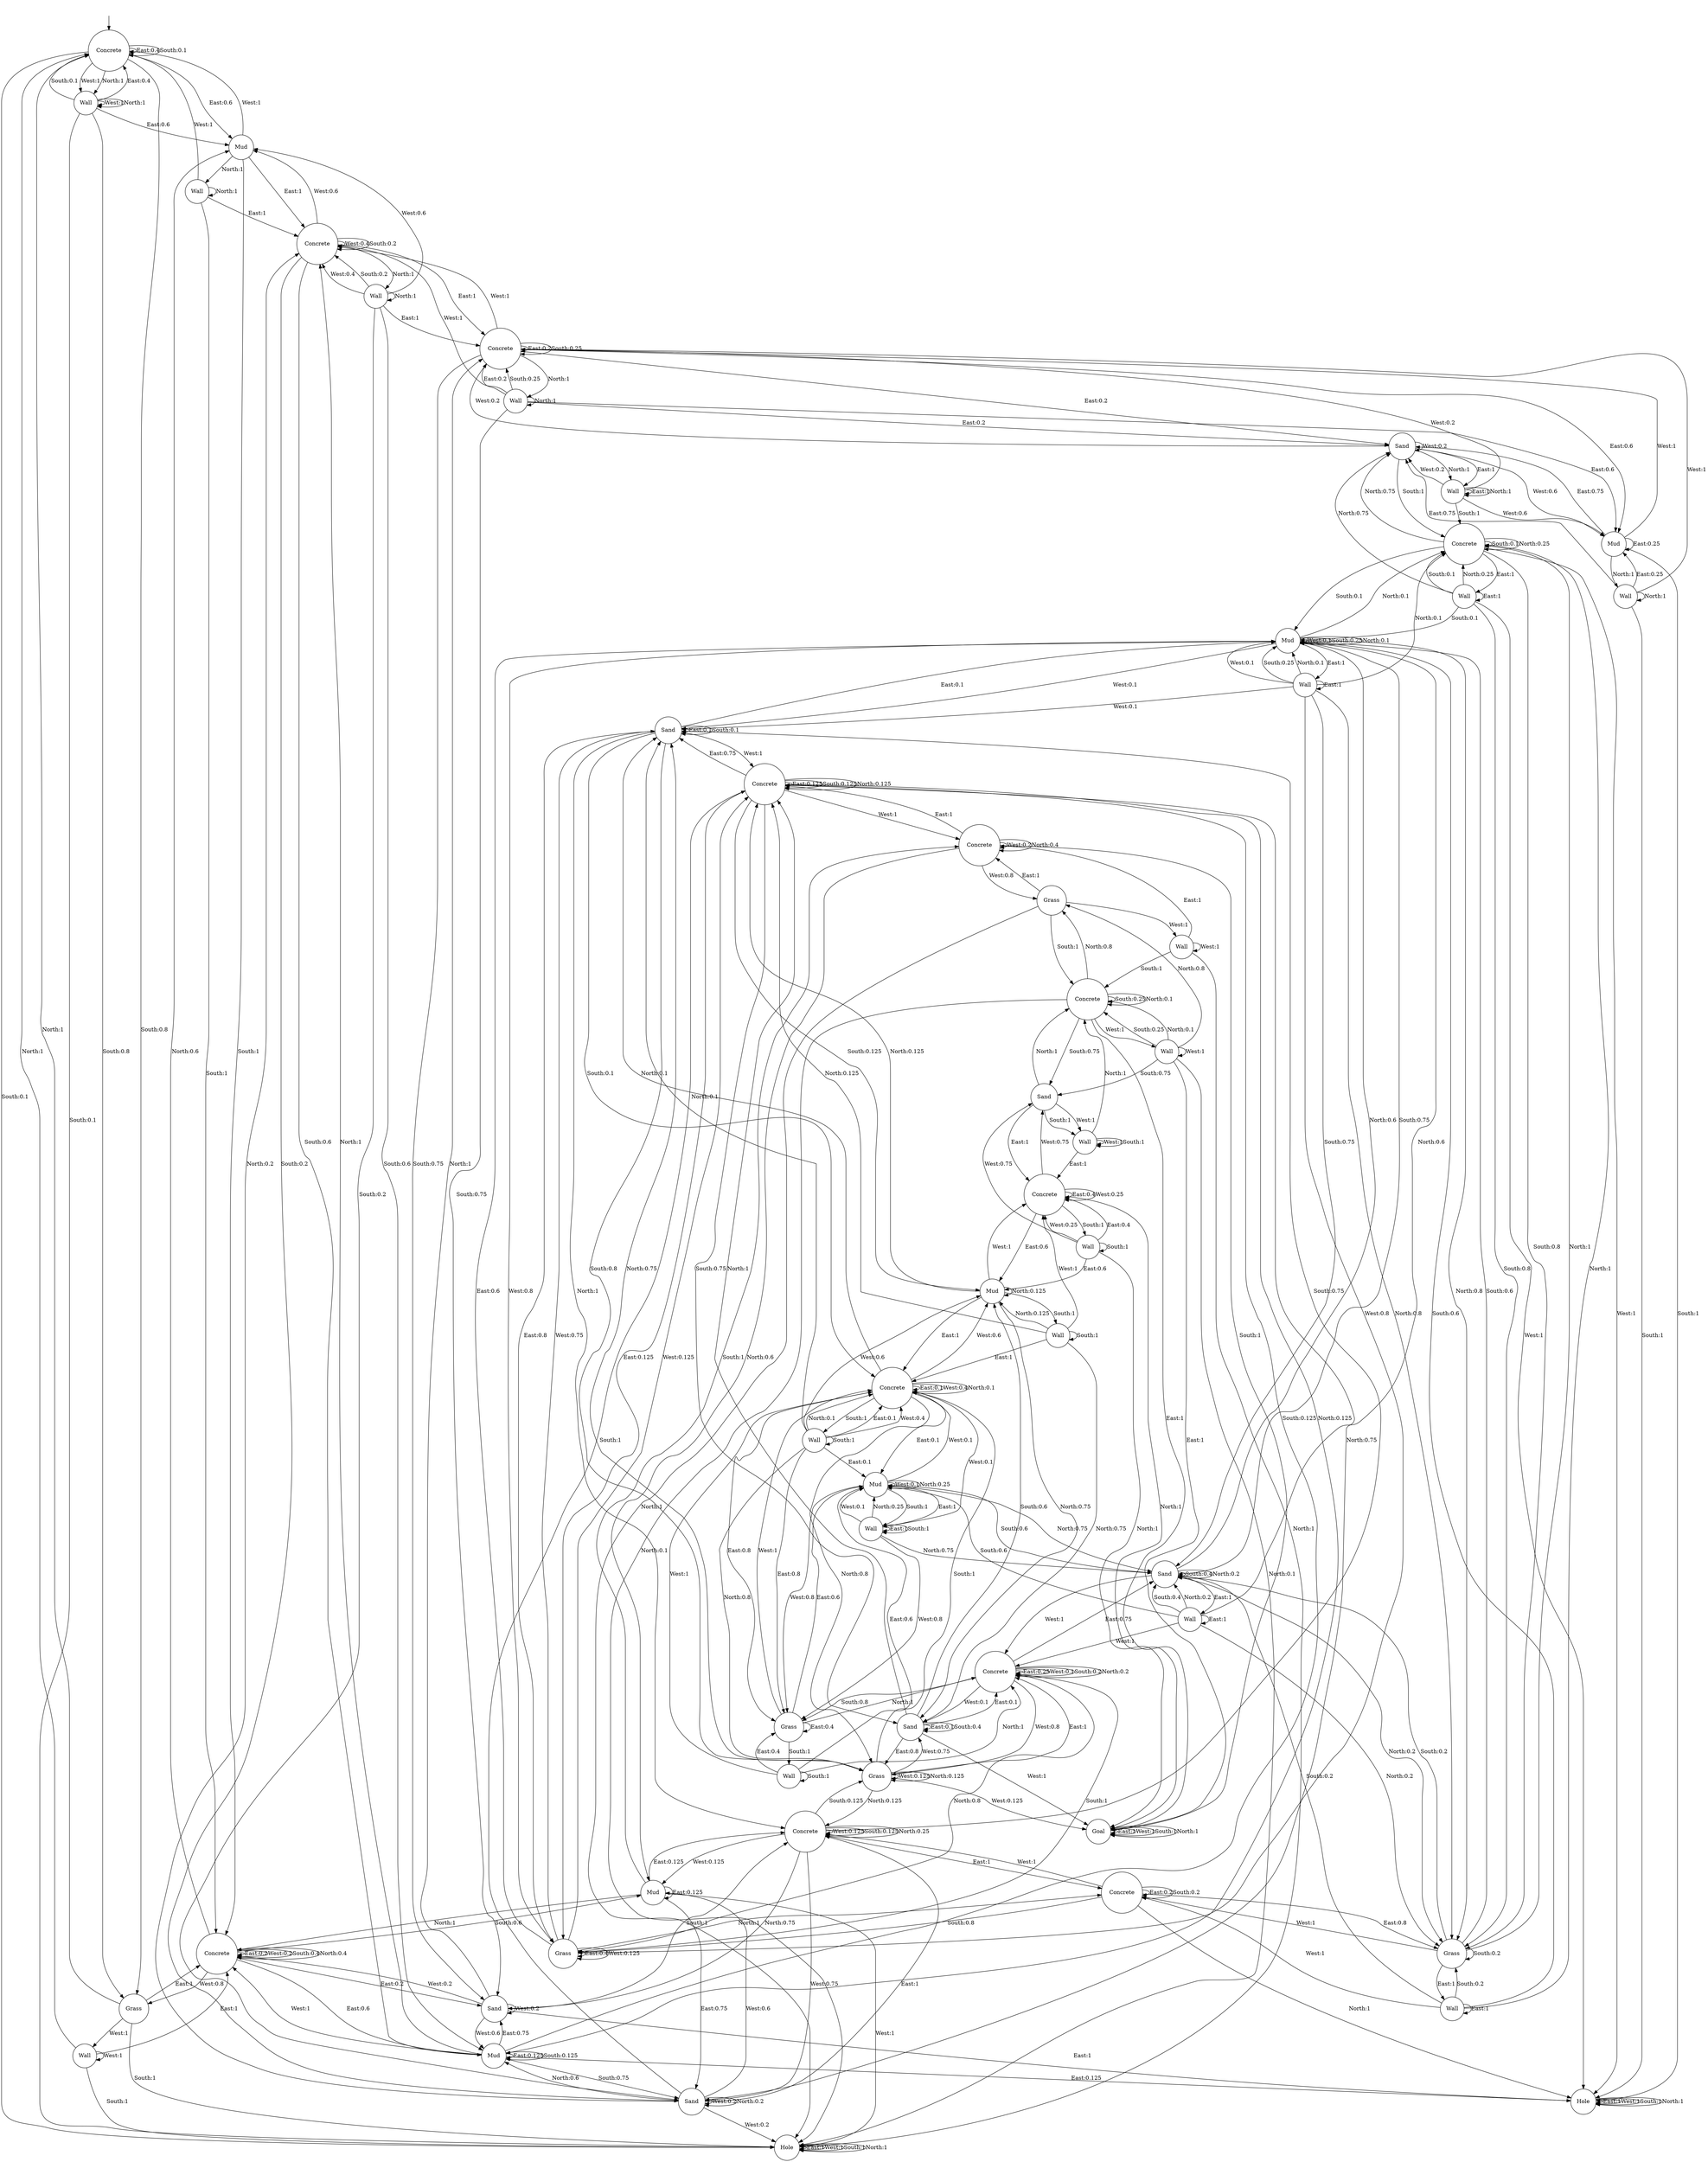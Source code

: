 digraph g {
__start0 [label="" shape="none"];
0 [shape="circle" label="Concrete"];
1 [shape="circle" label="Wall"];
2 [shape="circle" label="Wall"];
3 [shape="circle" label="Grass"];
4 [shape="circle" label="Hole"];
5 [shape="circle" label="Wall"];
6 [shape="circle" label="Grass"];
7 [shape="circle" label="Concrete"];
8 [shape="circle" label="Wall"];
9 [shape="circle" label="Wall"];
10 [shape="circle" label="Sand"];
11 [shape="circle" label="Wall"];
12 [shape="circle" label="Mud"];
13 [shape="circle" label="Concrete"];
14 [shape="circle" label="Mud"];
15 [shape="circle" label="Concrete"];
16 [shape="circle" label="Goal"];
17 [shape="circle" label="Concrete"];
18 [shape="circle" label="Wall"];
19 [shape="circle" label="Concrete"];
20 [shape="circle" label="Wall"];
21 [shape="circle" label="Mud"];
22 [shape="circle" label="Sand"];
23 [shape="circle" label="Concrete"];
24 [shape="circle" label="Sand"];
25 [shape="circle" label="Wall"];
26 [shape="circle" label="Mud"];
27 [shape="circle" label="Concrete"];
28 [shape="circle" label="Wall"];
29 [shape="circle" label="Sand"];
30 [shape="circle" label="Concrete"];
31 [shape="circle" label="Sand"];
32 [shape="circle" label="Grass"];
33 [shape="circle" label="Concrete"];
34 [shape="circle" label="Wall"];
35 [shape="circle" label="Wall"];
36 [shape="circle" label="Mud"];
37 [shape="circle" label="Hole"];
38 [shape="circle" label="Concrete"];
39 [shape="circle" label="Grass"];
40 [shape="circle" label="Concrete"];
41 [shape="circle" label="Wall"];
42 [shape="circle" label="Grass"];
43 [shape="circle" label="Wall"];
44 [shape="circle" label="Sand"];
45 [shape="circle" label="Concrete"];
46 [shape="circle" label="Wall"];
47 [shape="circle" label="Wall"];
48 [shape="circle" label="Grass"];
49 [shape="circle" label="Wall"];
50 [shape="circle" label="Mud"];
51 [shape="circle" label="Wall"];
52 [shape="circle" label="Sand"];
53 [shape="circle" label="Wall"];
54 [shape="circle" label="Mud"];
0 -> 0 [label="East:0.4"];
0 -> 12 [label="East:0.6"];
0 -> 1 [label="West:1"];
0 -> 0 [label="South:0.1"];
0 -> 3 [label="South:0.8"];
0 -> 4 [label="South:0.1"];
0 -> 1 [label="North:1"];
1 -> 0 [label="East:0.4"];
1 -> 12 [label="East:0.6"];
1 -> 1 [label="West:1"];
1 -> 0 [label="South:0.1"];
1 -> 3 [label="South:0.8"];
1 -> 4 [label="South:0.1"];
1 -> 1 [label="North:1"];
2 -> 13 [label="East:1"];
2 -> 2 [label="West:1"];
2 -> 4 [label="South:1"];
2 -> 0 [label="North:1"];
3 -> 13 [label="East:1"];
3 -> 2 [label="West:1"];
3 -> 4 [label="South:1"];
3 -> 0 [label="North:1"];
4 -> 4 [label="East:1"];
4 -> 4 [label="West:1"];
4 -> 4 [label="South:1"];
4 -> 4 [label="North:1"];
5 -> 15 [label="East:1"];
5 -> 5 [label="West:1"];
5 -> 7 [label="South:1"];
5 -> 4 [label="North:1"];
6 -> 15 [label="East:1"];
6 -> 5 [label="West:1"];
6 -> 7 [label="South:1"];
6 -> 4 [label="North:1"];
7 -> 16 [label="East:1"];
7 -> 8 [label="West:1"];
7 -> 7 [label="South:0.25"];
7 -> 10 [label="South:0.75"];
7 -> 4 [label="North:0.1"];
7 -> 6 [label="North:0.8"];
7 -> 7 [label="North:0.1"];
8 -> 16 [label="East:1"];
8 -> 8 [label="West:1"];
8 -> 7 [label="South:0.25"];
8 -> 10 [label="South:0.75"];
8 -> 4 [label="North:0.1"];
8 -> 6 [label="North:0.8"];
8 -> 7 [label="North:0.1"];
9 -> 17 [label="East:1"];
9 -> 9 [label="West:1"];
9 -> 9 [label="South:1"];
9 -> 7 [label="North:1"];
10 -> 17 [label="East:1"];
10 -> 9 [label="West:1"];
10 -> 9 [label="South:1"];
10 -> 7 [label="North:1"];
11 -> 19 [label="East:1"];
11 -> 0 [label="West:1"];
11 -> 13 [label="South:1"];
11 -> 11 [label="North:1"];
12 -> 19 [label="East:1"];
12 -> 0 [label="West:1"];
12 -> 13 [label="South:1"];
12 -> 11 [label="North:1"];
13 -> 13 [label="East:0.2"];
13 -> 21 [label="East:0.6"];
13 -> 29 [label="East:0.2"];
13 -> 3 [label="West:0.8"];
13 -> 13 [label="West:0.2"];
13 -> 13 [label="South:0.4"];
13 -> 14 [label="South:0.6"];
13 -> 12 [label="North:0.6"];
13 -> 13 [label="North:0.4"];
14 -> 14 [label="East:0.125"];
14 -> 22 [label="East:0.75"];
14 -> 30 [label="East:0.125"];
14 -> 4 [label="West:1"];
14 -> 15 [label="South:1"];
14 -> 13 [label="North:1"];
15 -> 23 [label="East:1"];
15 -> 6 [label="West:0.8"];
15 -> 15 [label="West:0.2"];
15 -> 16 [label="South:1"];
15 -> 14 [label="North:0.6"];
15 -> 15 [label="North:0.4"];
16 -> 16 [label="East:1"];
16 -> 16 [label="West:1"];
16 -> 16 [label="South:1"];
16 -> 16 [label="North:1"];
17 -> 17 [label="East:0.4"];
17 -> 26 [label="East:0.6"];
17 -> 10 [label="West:0.75"];
17 -> 17 [label="West:0.25"];
17 -> 18 [label="South:1"];
17 -> 16 [label="North:1"];
18 -> 17 [label="East:0.4"];
18 -> 26 [label="East:0.6"];
18 -> 10 [label="West:0.75"];
18 -> 17 [label="West:0.25"];
18 -> 18 [label="South:1"];
18 -> 16 [label="North:1"];
19 -> 27 [label="East:1"];
19 -> 12 [label="West:0.6"];
19 -> 19 [label="West:0.4"];
19 -> 19 [label="South:0.2"];
19 -> 21 [label="South:0.6"];
19 -> 22 [label="South:0.2"];
19 -> 20 [label="North:1"];
20 -> 27 [label="East:1"];
20 -> 12 [label="West:0.6"];
20 -> 19 [label="West:0.4"];
20 -> 19 [label="South:0.2"];
20 -> 21 [label="South:0.6"];
20 -> 22 [label="South:0.2"];
20 -> 20 [label="North:1"];
21 -> 21 [label="East:0.125"];
21 -> 29 [label="East:0.75"];
21 -> 37 [label="East:0.125"];
21 -> 13 [label="West:1"];
21 -> 21 [label="South:0.125"];
21 -> 22 [label="South:0.75"];
21 -> 23 [label="South:0.125"];
21 -> 19 [label="North:1"];
22 -> 30 [label="East:1"];
22 -> 4 [label="West:0.2"];
22 -> 14 [label="West:0.6"];
22 -> 22 [label="West:0.2"];
22 -> 23 [label="South:1"];
22 -> 19 [label="North:0.2"];
22 -> 21 [label="North:0.6"];
22 -> 22 [label="North:0.2"];
23 -> 23 [label="East:0.125"];
23 -> 31 [label="East:0.75"];
23 -> 39 [label="East:0.125"];
23 -> 15 [label="West:1"];
23 -> 23 [label="South:0.125"];
23 -> 24 [label="South:0.75"];
23 -> 26 [label="South:0.125"];
23 -> 21 [label="North:0.125"];
23 -> 22 [label="North:0.75"];
23 -> 23 [label="North:0.125"];
24 -> 24 [label="East:0.1"];
24 -> 32 [label="East:0.8"];
24 -> 40 [label="East:0.1"];
24 -> 16 [label="West:1"];
24 -> 24 [label="South:0.4"];
24 -> 26 [label="South:0.6"];
24 -> 23 [label="North:1"];
25 -> 33 [label="East:1"];
25 -> 17 [label="West:1"];
25 -> 25 [label="South:1"];
25 -> 23 [label="North:0.125"];
25 -> 24 [label="North:0.75"];
25 -> 26 [label="North:0.125"];
26 -> 33 [label="East:1"];
26 -> 17 [label="West:1"];
26 -> 25 [label="South:1"];
26 -> 23 [label="North:0.125"];
26 -> 24 [label="North:0.75"];
26 -> 26 [label="North:0.125"];
27 -> 27 [label="East:0.2"];
27 -> 36 [label="East:0.6"];
27 -> 44 [label="East:0.2"];
27 -> 19 [label="West:1"];
27 -> 27 [label="South:0.25"];
27 -> 29 [label="South:0.75"];
27 -> 28 [label="North:1"];
28 -> 27 [label="East:0.2"];
28 -> 36 [label="East:0.6"];
28 -> 44 [label="East:0.2"];
28 -> 19 [label="West:1"];
28 -> 27 [label="South:0.25"];
28 -> 29 [label="South:0.75"];
28 -> 28 [label="North:1"];
29 -> 37 [label="East:1"];
29 -> 13 [label="West:0.2"];
29 -> 21 [label="West:0.6"];
29 -> 29 [label="West:0.2"];
29 -> 30 [label="South:1"];
29 -> 27 [label="North:1"];
30 -> 38 [label="East:1"];
30 -> 14 [label="West:0.125"];
30 -> 22 [label="West:0.75"];
30 -> 30 [label="West:0.125"];
30 -> 30 [label="South:0.125"];
30 -> 31 [label="South:0.75"];
30 -> 32 [label="South:0.125"];
30 -> 29 [label="North:0.75"];
30 -> 30 [label="North:0.25"];
31 -> 31 [label="East:0.1"];
31 -> 39 [label="East:0.8"];
31 -> 50 [label="East:0.1"];
31 -> 23 [label="West:1"];
31 -> 31 [label="South:0.1"];
31 -> 32 [label="South:0.8"];
31 -> 33 [label="South:0.1"];
31 -> 30 [label="North:1"];
32 -> 40 [label="East:1"];
32 -> 16 [label="West:0.125"];
32 -> 24 [label="West:0.75"];
32 -> 32 [label="West:0.125"];
32 -> 33 [label="South:1"];
32 -> 30 [label="North:0.125"];
32 -> 31 [label="North:0.75"];
32 -> 32 [label="North:0.125"];
33 -> 33 [label="East:0.1"];
33 -> 42 [label="East:0.8"];
33 -> 54 [label="East:0.1"];
33 -> 26 [label="West:0.6"];
33 -> 33 [label="West:0.4"];
33 -> 34 [label="South:1"];
33 -> 31 [label="North:0.1"];
33 -> 32 [label="North:0.8"];
33 -> 33 [label="North:0.1"];
34 -> 33 [label="East:0.1"];
34 -> 42 [label="East:0.8"];
34 -> 54 [label="East:0.1"];
34 -> 26 [label="West:0.6"];
34 -> 33 [label="West:0.4"];
34 -> 34 [label="South:1"];
34 -> 31 [label="North:0.1"];
34 -> 32 [label="North:0.8"];
34 -> 33 [label="North:0.1"];
35 -> 36 [label="East:0.25"];
35 -> 44 [label="East:0.75"];
35 -> 27 [label="West:1"];
35 -> 37 [label="South:1"];
35 -> 35 [label="North:1"];
36 -> 36 [label="East:0.25"];
36 -> 44 [label="East:0.75"];
36 -> 27 [label="West:1"];
36 -> 37 [label="South:1"];
36 -> 35 [label="North:1"];
37 -> 37 [label="East:1"];
37 -> 37 [label="West:1"];
37 -> 37 [label="South:1"];
37 -> 37 [label="North:1"];
38 -> 38 [label="East:0.2"];
38 -> 48 [label="East:0.8"];
38 -> 30 [label="West:1"];
38 -> 38 [label="South:0.2"];
38 -> 39 [label="South:0.8"];
38 -> 37 [label="North:1"];
39 -> 39 [label="East:0.4"];
39 -> 50 [label="East:0.6"];
39 -> 23 [label="West:0.125"];
39 -> 31 [label="West:0.75"];
39 -> 39 [label="West:0.125"];
39 -> 40 [label="South:1"];
39 -> 38 [label="North:1"];
40 -> 40 [label="East:0.25"];
40 -> 52 [label="East:0.75"];
40 -> 24 [label="West:0.1"];
40 -> 32 [label="West:0.8"];
40 -> 40 [label="West:0.1"];
40 -> 40 [label="South:0.2"];
40 -> 42 [label="South:0.8"];
40 -> 39 [label="North:0.8"];
40 -> 40 [label="North:0.2"];
41 -> 42 [label="East:0.4"];
41 -> 54 [label="East:0.6"];
41 -> 33 [label="West:1"];
41 -> 41 [label="South:1"];
41 -> 40 [label="North:1"];
42 -> 42 [label="East:0.4"];
42 -> 54 [label="East:0.6"];
42 -> 33 [label="West:1"];
42 -> 41 [label="South:1"];
42 -> 40 [label="North:1"];
43 -> 43 [label="East:1"];
43 -> 27 [label="West:0.2"];
43 -> 36 [label="West:0.6"];
43 -> 44 [label="West:0.2"];
43 -> 45 [label="South:1"];
43 -> 43 [label="North:1"];
44 -> 43 [label="East:1"];
44 -> 27 [label="West:0.2"];
44 -> 36 [label="West:0.6"];
44 -> 44 [label="West:0.2"];
44 -> 45 [label="South:1"];
44 -> 43 [label="North:1"];
45 -> 46 [label="East:1"];
45 -> 37 [label="West:1"];
45 -> 45 [label="South:0.1"];
45 -> 48 [label="South:0.8"];
45 -> 50 [label="South:0.1"];
45 -> 44 [label="North:0.75"];
45 -> 45 [label="North:0.25"];
46 -> 46 [label="East:1"];
46 -> 37 [label="West:1"];
46 -> 45 [label="South:0.1"];
46 -> 48 [label="South:0.8"];
46 -> 50 [label="South:0.1"];
46 -> 44 [label="North:0.75"];
46 -> 45 [label="North:0.25"];
47 -> 47 [label="East:1"];
47 -> 38 [label="West:1"];
47 -> 48 [label="South:0.2"];
47 -> 50 [label="South:0.6"];
47 -> 52 [label="South:0.2"];
47 -> 45 [label="North:1"];
48 -> 47 [label="East:1"];
48 -> 38 [label="West:1"];
48 -> 48 [label="South:0.2"];
48 -> 50 [label="South:0.6"];
48 -> 52 [label="South:0.2"];
48 -> 45 [label="North:1"];
49 -> 49 [label="East:1"];
49 -> 31 [label="West:0.1"];
49 -> 39 [label="West:0.8"];
49 -> 50 [label="West:0.1"];
49 -> 50 [label="South:0.25"];
49 -> 52 [label="South:0.75"];
49 -> 45 [label="North:0.1"];
49 -> 48 [label="North:0.8"];
49 -> 50 [label="North:0.1"];
50 -> 49 [label="East:1"];
50 -> 31 [label="West:0.1"];
50 -> 39 [label="West:0.8"];
50 -> 50 [label="West:0.1"];
50 -> 50 [label="South:0.25"];
50 -> 52 [label="South:0.75"];
50 -> 45 [label="North:0.1"];
50 -> 48 [label="North:0.8"];
50 -> 50 [label="North:0.1"];
51 -> 51 [label="East:1"];
51 -> 40 [label="West:1"];
51 -> 52 [label="South:0.4"];
51 -> 54 [label="South:0.6"];
51 -> 48 [label="North:0.2"];
51 -> 50 [label="North:0.6"];
51 -> 52 [label="North:0.2"];
52 -> 51 [label="East:1"];
52 -> 40 [label="West:1"];
52 -> 52 [label="South:0.4"];
52 -> 54 [label="South:0.6"];
52 -> 48 [label="North:0.2"];
52 -> 50 [label="North:0.6"];
52 -> 52 [label="North:0.2"];
53 -> 53 [label="East:1"];
53 -> 33 [label="West:0.1"];
53 -> 42 [label="West:0.8"];
53 -> 54 [label="West:0.1"];
53 -> 53 [label="South:1"];
53 -> 52 [label="North:0.75"];
53 -> 54 [label="North:0.25"];
54 -> 53 [label="East:1"];
54 -> 33 [label="West:0.1"];
54 -> 42 [label="West:0.8"];
54 -> 54 [label="West:0.1"];
54 -> 53 [label="South:1"];
54 -> 52 [label="North:0.75"];
54 -> 54 [label="North:0.25"];
__start0 -> 0;
}
